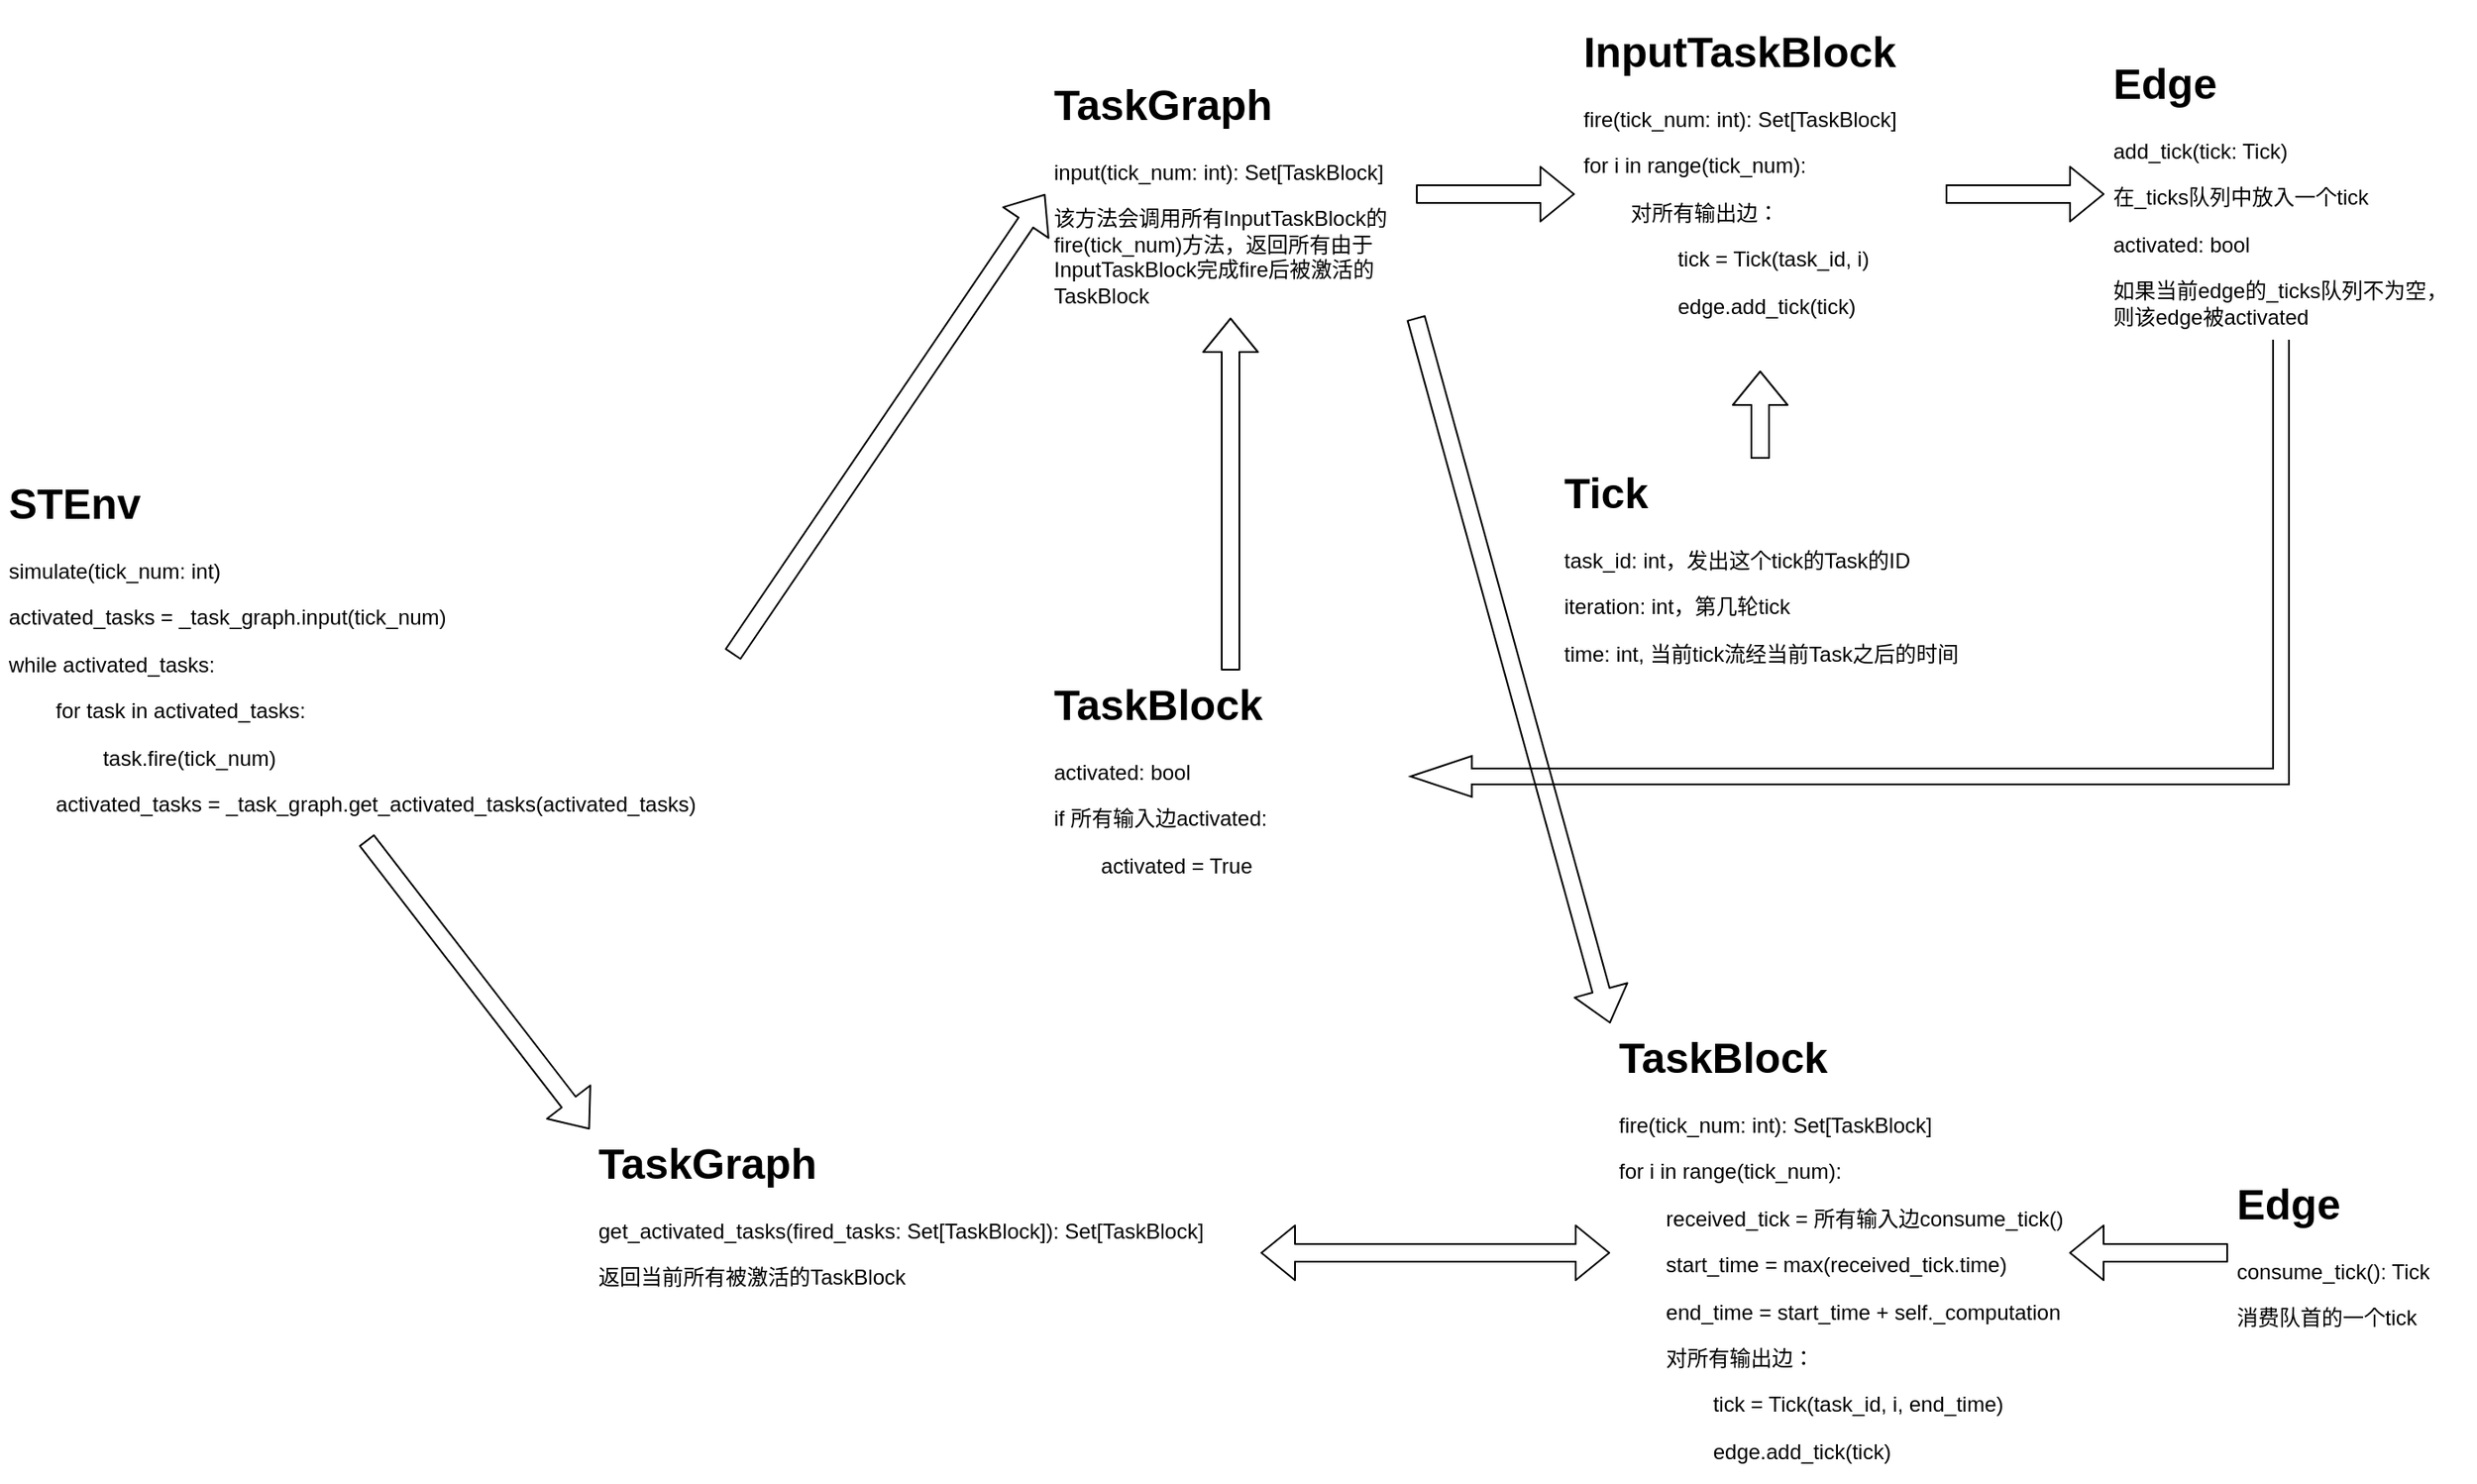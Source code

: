 <mxfile>
    <diagram id="c6In2ECZsfKCNGksEPyx" name="第 1 页">
        <mxGraphModel dx="2214" dy="1384" grid="0" gridSize="10" guides="1" tooltips="1" connect="1" arrows="1" fold="1" page="0" pageScale="1" pageWidth="827" pageHeight="1169" math="0" shadow="0">
            <root>
                <mxCell id="0"/>
                <mxCell id="1" parent="0"/>
                <mxCell id="2" value="&lt;h1&gt;TaskGraph&lt;/h1&gt;&lt;p&gt;input(tick_num: int): Set[TaskBlock]&lt;/p&gt;&lt;p&gt;该方法会调用所有InputTaskBlock的fire(tick_num)方法，返回所有由于InputTaskBlock完成fire后被激活的TaskBlock&lt;/p&gt;" style="text;html=1;strokeColor=none;fillColor=none;spacing=5;spacingTop=-20;whiteSpace=wrap;overflow=hidden;rounded=0;" parent="1" vertex="1">
                    <mxGeometry x="50" y="70" width="210" height="140" as="geometry"/>
                </mxCell>
                <mxCell id="3" value="&lt;h1&gt;InputTaskBlock&lt;/h1&gt;&lt;p&gt;fire(tick_num: int): Set[TaskBlock]&lt;/p&gt;&lt;p&gt;for i in range(tick_num):&lt;/p&gt;&lt;p&gt;&lt;span style=&quot;white-space: pre;&quot;&gt;&lt;span style=&quot;white-space: pre;&quot;&gt;&#9;&lt;/span&gt;对所有输出边：&lt;/span&gt;&lt;/p&gt;&lt;p&gt;&lt;span style=&quot;white-space: pre;&quot;&gt;&lt;span style=&quot;white-space: pre;&quot;&gt;&lt;span style=&quot;white-space: pre;&quot;&gt;&lt;span style=&quot;white-space: pre;&quot;&gt;&#9;&lt;/span&gt;&lt;span style=&quot;white-space: pre;&quot;&gt;&#9;&lt;/span&gt;tick = Tick(task_id, i)&lt;/span&gt;&lt;/span&gt;&lt;/span&gt;&lt;/p&gt;&lt;p&gt;&lt;span style=&quot;white-space: pre;&quot;&gt;&lt;span style=&quot;white-space: pre;&quot;&gt;&lt;span style=&quot;white-space: pre;&quot;&gt;&lt;span style=&quot;white-space: pre;&quot;&gt;&#9;&lt;/span&gt;&lt;span style=&quot;white-space: pre;&quot;&gt;&#9;&lt;/span&gt;edge.add_tick(tick)&lt;/span&gt;&#9;&lt;/span&gt;&lt;span style=&quot;white-space: pre;&quot;&gt;&#9;&lt;/span&gt;&#9;&lt;/span&gt;&lt;br&gt;&lt;/p&gt;" style="text;html=1;strokeColor=none;fillColor=none;spacing=5;spacingTop=-20;whiteSpace=wrap;overflow=hidden;rounded=0;" parent="1" vertex="1">
                    <mxGeometry x="350" y="40" width="210" height="200" as="geometry"/>
                </mxCell>
                <mxCell id="4" value="" style="shape=flexArrow;endArrow=classic;html=1;exitX=1;exitY=0.5;exitDx=0;exitDy=0;entryX=0;entryY=0.5;entryDx=0;entryDy=0;" parent="1" source="2" target="3" edge="1">
                    <mxGeometry width="50" height="50" relative="1" as="geometry">
                        <mxPoint x="390" y="330" as="sourcePoint"/>
                        <mxPoint x="440" y="280" as="targetPoint"/>
                    </mxGeometry>
                </mxCell>
                <mxCell id="5" value="&lt;h1&gt;TaskBlock&lt;/h1&gt;&lt;p&gt;activated: bool&lt;/p&gt;&lt;p&gt;if 所有输入边activated:&lt;/p&gt;&lt;p&gt;&lt;span style=&quot;white-space: pre;&quot;&gt;&#9;&lt;/span&gt;activated = True&lt;br&gt;&lt;/p&gt;" style="text;html=1;strokeColor=none;fillColor=none;spacing=5;spacingTop=-20;whiteSpace=wrap;overflow=hidden;rounded=0;" parent="1" vertex="1">
                    <mxGeometry x="50" y="410" width="210" height="120" as="geometry"/>
                </mxCell>
                <mxCell id="6" value="" style="shape=flexArrow;endArrow=classic;html=1;exitX=0.5;exitY=0;exitDx=0;exitDy=0;entryX=0.5;entryY=1;entryDx=0;entryDy=0;" parent="1" source="5" target="2" edge="1">
                    <mxGeometry width="50" height="50" relative="1" as="geometry">
                        <mxPoint x="270" y="150" as="sourcePoint"/>
                        <mxPoint x="360" y="150" as="targetPoint"/>
                    </mxGeometry>
                </mxCell>
                <mxCell id="7" value="&lt;h1&gt;Edge&lt;/h1&gt;&lt;p&gt;add_tick(tick: Tick)&lt;/p&gt;&lt;p&gt;在_ticks队列中放入一个tick&lt;/p&gt;&lt;p&gt;activated: bool&lt;/p&gt;&lt;p&gt;如果当前edge的_ticks队列不为空，则该edge被activated&lt;span style=&quot;white-space: pre; background-color: initial;&quot;&gt;&#9;&lt;/span&gt;&lt;br&gt;&lt;/p&gt;" style="text;html=1;strokeColor=none;fillColor=none;spacing=5;spacingTop=-20;whiteSpace=wrap;overflow=hidden;rounded=0;" parent="1" vertex="1">
                    <mxGeometry x="650" y="57.5" width="200" height="165" as="geometry"/>
                </mxCell>
                <mxCell id="8" value="&lt;h1&gt;TaskBlock&lt;/h1&gt;&lt;p&gt;&lt;span style=&quot;background-color: initial;&quot;&gt;fire(tick_num: int): Set[TaskBlock]&lt;/span&gt;&lt;br&gt;&lt;/p&gt;&lt;p&gt;for i in range(tick_num):&lt;/p&gt;&lt;p&gt;&lt;span style=&quot;white-space: pre;&quot;&gt;&#9;&lt;/span&gt;received_tick = 所有输入边consume_tick()&lt;br&gt;&lt;/p&gt;&lt;p&gt;&lt;span style=&quot;white-space: pre;&quot;&gt;&#9;&lt;/span&gt;start_time = max(received_tick.time)&lt;br&gt;&lt;/p&gt;&lt;p&gt;&lt;span style=&quot;white-space: pre;&quot;&gt;&#9;&lt;/span&gt;end_time = start_time + self._computation&lt;br&gt;&lt;/p&gt;&lt;p&gt;&lt;span style=&quot;white-space: pre;&quot;&gt;&lt;span style=&quot;white-space: pre;&quot;&gt;&#9;&lt;/span&gt;对所有输出边：&lt;/span&gt;&lt;/p&gt;&lt;p&gt;&lt;span style=&quot;white-space: pre;&quot;&gt;&lt;span style=&quot;white-space: pre;&quot;&gt;&lt;span style=&quot;white-space: pre;&quot;&gt;&lt;span style=&quot;white-space: pre;&quot;&gt;&#9;&lt;/span&gt;&lt;span style=&quot;white-space: pre;&quot;&gt;&#9;&lt;/span&gt;tick = Tick(task_id, i, end_time)&lt;/span&gt;&lt;/span&gt;&lt;/span&gt;&lt;/p&gt;&lt;p&gt;&lt;span style=&quot;white-space: pre;&quot;&gt;&lt;span style=&quot;white-space: pre;&quot;&gt;&lt;span style=&quot;white-space: pre;&quot;&gt;&lt;span style=&quot;white-space: pre;&quot;&gt;&#9;&lt;/span&gt;&lt;span style=&quot;white-space: pre;&quot;&gt;&#9;&lt;/span&gt;edge.add_tick(tick)&lt;/span&gt;&#9;&lt;/span&gt;&lt;span style=&quot;white-space: pre;&quot;&gt;&#9;&lt;/span&gt;&#9;&lt;/span&gt;&lt;br&gt;&lt;/p&gt;" style="text;html=1;strokeColor=none;fillColor=none;spacing=5;spacingTop=-20;whiteSpace=wrap;overflow=hidden;rounded=0;" parent="1" vertex="1">
                    <mxGeometry x="370" y="610" width="260" height="260" as="geometry"/>
                </mxCell>
                <mxCell id="9" value="&lt;h1&gt;Tick&lt;/h1&gt;&lt;p&gt;task_id: int，发出这个tick的Task的ID&lt;/p&gt;&lt;p&gt;iteration: int，第几轮tick&lt;/p&gt;&lt;p&gt;time: int, 当前tick流经当前Task之后的时间&lt;/p&gt;" style="text;html=1;strokeColor=none;fillColor=none;spacing=5;spacingTop=-20;whiteSpace=wrap;overflow=hidden;rounded=0;" parent="1" vertex="1">
                    <mxGeometry x="338.5" y="290" width="233" height="120" as="geometry"/>
                </mxCell>
                <mxCell id="10" value="" style="shape=flexArrow;endArrow=classic;html=1;exitX=1;exitY=0.5;exitDx=0;exitDy=0;entryX=0;entryY=0.5;entryDx=0;entryDy=0;" parent="1" source="3" target="7" edge="1">
                    <mxGeometry width="50" height="50" relative="1" as="geometry">
                        <mxPoint x="270.0" y="150" as="sourcePoint"/>
                        <mxPoint x="360" y="150" as="targetPoint"/>
                    </mxGeometry>
                </mxCell>
                <mxCell id="12" value="" style="shape=filledEdge;curved=0;rounded=0;fixDash=1;endArrow=none;strokeWidth=10;fillColor=#ffffff;edgeStyle=orthogonalEdgeStyle;html=1;entryX=0.5;entryY=1;entryDx=0;entryDy=0;startArrow=blockThin;startFill=0;exitX=1;exitY=0.5;exitDx=0;exitDy=0;" parent="1" source="5" target="7" edge="1">
                    <mxGeometry width="60" height="40" relative="1" as="geometry">
                        <mxPoint x="350" y="260" as="sourcePoint"/>
                        <mxPoint x="410" y="220" as="targetPoint"/>
                        <Array as="points">
                            <mxPoint x="750" y="470"/>
                        </Array>
                    </mxGeometry>
                </mxCell>
                <mxCell id="14" value="" style="shape=flexArrow;endArrow=classic;html=1;exitX=1;exitY=1;exitDx=0;exitDy=0;entryX=0;entryY=0;entryDx=0;entryDy=0;" parent="1" source="2" target="8" edge="1">
                    <mxGeometry width="50" height="50" relative="1" as="geometry">
                        <mxPoint x="165" y="290" as="sourcePoint"/>
                        <mxPoint x="165" y="220" as="targetPoint"/>
                    </mxGeometry>
                </mxCell>
                <mxCell id="15" value="" style="shape=flexArrow;endArrow=classic;html=1;exitX=0.5;exitY=0;exitDx=0;exitDy=0;entryX=0.5;entryY=1;entryDx=0;entryDy=0;" parent="1" source="9" target="3" edge="1">
                    <mxGeometry width="50" height="50" relative="1" as="geometry">
                        <mxPoint x="270" y="220" as="sourcePoint"/>
                        <mxPoint x="470" y="450" as="targetPoint"/>
                    </mxGeometry>
                </mxCell>
                <mxCell id="16" value="&lt;h1&gt;Edge&lt;/h1&gt;&lt;p&gt;consume_tick(): Tick&lt;/p&gt;&lt;p&gt;消费队首的一个tick&lt;/p&gt;" style="text;html=1;strokeColor=none;fillColor=none;spacing=5;spacingTop=-20;whiteSpace=wrap;overflow=hidden;rounded=0;" parent="1" vertex="1">
                    <mxGeometry x="720" y="692.5" width="140" height="95" as="geometry"/>
                </mxCell>
                <mxCell id="17" value="" style="shape=flexArrow;endArrow=classic;html=1;entryX=1;entryY=0.5;entryDx=0;entryDy=0;exitX=0;exitY=0.5;exitDx=0;exitDy=0;" parent="1" source="16" target="8" edge="1">
                    <mxGeometry width="50" height="50" relative="1" as="geometry">
                        <mxPoint x="560" y="430" as="sourcePoint"/>
                        <mxPoint x="380" y="620" as="targetPoint"/>
                    </mxGeometry>
                </mxCell>
                <mxCell id="19" value="&lt;h1&gt;TaskGraph&lt;/h1&gt;&lt;p&gt;get_activated_tasks(fired_tasks: Set[TaskBlock]): Set[TaskBlock]&lt;/p&gt;&lt;p&gt;返回当前所有被激活的TaskBlock&lt;/p&gt;" style="text;html=1;strokeColor=none;fillColor=none;spacing=5;spacingTop=-20;whiteSpace=wrap;overflow=hidden;rounded=0;" parent="1" vertex="1">
                    <mxGeometry x="-208" y="670" width="380" height="140" as="geometry"/>
                </mxCell>
                <mxCell id="21" value="" style="shape=flexArrow;endArrow=classic;startArrow=classic;html=1;entryX=0;entryY=0.5;entryDx=0;entryDy=0;exitX=1;exitY=0.5;exitDx=0;exitDy=0;" parent="1" source="19" target="8" edge="1">
                    <mxGeometry width="100" height="100" relative="1" as="geometry">
                        <mxPoint x="363" y="573" as="sourcePoint"/>
                        <mxPoint x="463" y="473" as="targetPoint"/>
                    </mxGeometry>
                </mxCell>
                <mxCell id="22" value="&lt;h1&gt;STEnv&lt;/h1&gt;&lt;p&gt;simulate(tick_num: int)&lt;/p&gt;&lt;p&gt;activated_tasks = _task_graph.input(tick_num)&lt;/p&gt;&lt;p&gt;while activated_tasks:&lt;/p&gt;&lt;p&gt;&lt;span style=&quot;white-space: pre;&quot;&gt;&#9;&lt;/span&gt;for task in activated_tasks:&lt;br&gt;&lt;/p&gt;&lt;p&gt;&lt;span style=&quot;white-space: pre;&quot;&gt;&#9;&lt;/span&gt;&lt;span style=&quot;white-space: pre;&quot;&gt;&#9;&lt;/span&gt;task.fire(tick_num)&lt;br&gt;&lt;/p&gt;&lt;p&gt;&lt;span style=&quot;white-space: pre;&quot;&gt;&#9;&lt;/span&gt;activated_tasks = _task_graph.get_activated_tasks(activated_tasks)&lt;br&gt;&lt;/p&gt;" style="text;html=1;strokeColor=none;fillColor=none;spacing=5;spacingTop=-20;whiteSpace=wrap;overflow=hidden;rounded=0;" vertex="1" parent="1">
                    <mxGeometry x="-542" y="296" width="415" height="210" as="geometry"/>
                </mxCell>
                <mxCell id="23" value="" style="shape=flexArrow;endArrow=classic;html=1;entryX=0;entryY=0.5;entryDx=0;entryDy=0;exitX=1;exitY=0.5;exitDx=0;exitDy=0;" edge="1" parent="1" source="22" target="2">
                    <mxGeometry width="50" height="50" relative="1" as="geometry">
                        <mxPoint x="-58" y="312" as="sourcePoint"/>
                        <mxPoint x="165.0" y="220" as="targetPoint"/>
                    </mxGeometry>
                </mxCell>
                <mxCell id="24" value="" style="shape=flexArrow;endArrow=classic;html=1;entryX=0;entryY=0;entryDx=0;entryDy=0;exitX=0.5;exitY=1;exitDx=0;exitDy=0;" edge="1" parent="1" source="22" target="19">
                    <mxGeometry width="50" height="50" relative="1" as="geometry">
                        <mxPoint x="-169.0" y="435" as="sourcePoint"/>
                        <mxPoint x="60.0" y="150" as="targetPoint"/>
                    </mxGeometry>
                </mxCell>
            </root>
        </mxGraphModel>
    </diagram>
</mxfile>
